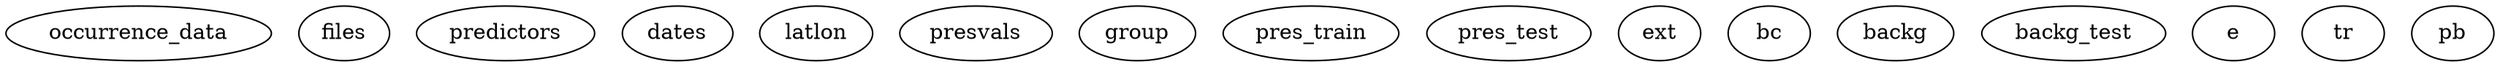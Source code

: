 ## run BIOCLIM with squash bee data
#getlatlon <- function(occurrence_data) {
#  lon = unlist(lapply(occurrence_data[,"decimalLongitude"], as.numeric))
#  lat = unlist(lapply(occurrence_data[,"decimalLatitude"], as.numeric))
#  latlon = cbind(lon,lat)
#  colnames(latlon) <- c("lon","lat")
#  return(as.data.frame(latlon))
#}
#getdates <- function(occurrence_data) {
#  dates_str = lapply(occurrence_data[,"eventDate"], as.character)
#  codes <- dates_str 
#  dates <- t(sapply(codes,substring,first=c(1,6,9),last=c(4,7,10)))
#  colnames(dates) <- c("year","month","day")
#  return(as.data.frame(dates,stringsAsFactors=FALSE))
#}
#library(rgbif)
#library(dismo)
digraph squash_bee_sdm {
    occurrence_data [function=occ_data,taxonKey=1339646,hasCoordinate=TRUE];
    files [function="list.files",path="'bioclim'", pattern="'bil'", "full.names"=TRUE];
    predictors [function=stack,x=files];
    dates [expression="getdates(as.data.frame(occurrence_data$data))"];
    latlon [expression="getlatlon(as.data.frame(occurrence_data$data))"];
    presvals [function=extract, x=predictors, y=latlon];
//    bc [expression="bioclim(presvals[,c('bio1', 'bio5', 'bio12')])"];
    group [function=kfold,x=latlon, k=5];
    pres_train [expression="latlon[group != 1,]"];
    pres_test [expression="latlon[group == 1,]"];
    ext [function=extent, x=-100, xmax=-32, ymin=20, ymax=50];
    bc [function=bioclim,x=predictors, p=pres_train];

    backg [expression="randomPoints(predictors, n=1000, ext=ext, extf = 1.25)"];
    group [function=kfold, x=backg, k=5];
    backg_test [expression="backg[group == 1, ]"];
    e [function=evaluate, p=pres_test, a=backg_test, x=bc, tr=pred_nf];
    tr [function=threshold, x=e, stat="'spec_sens'"];
    pb [function=predict, object=pred_nf, x=bc, ext=ext, progress="''"];
}
